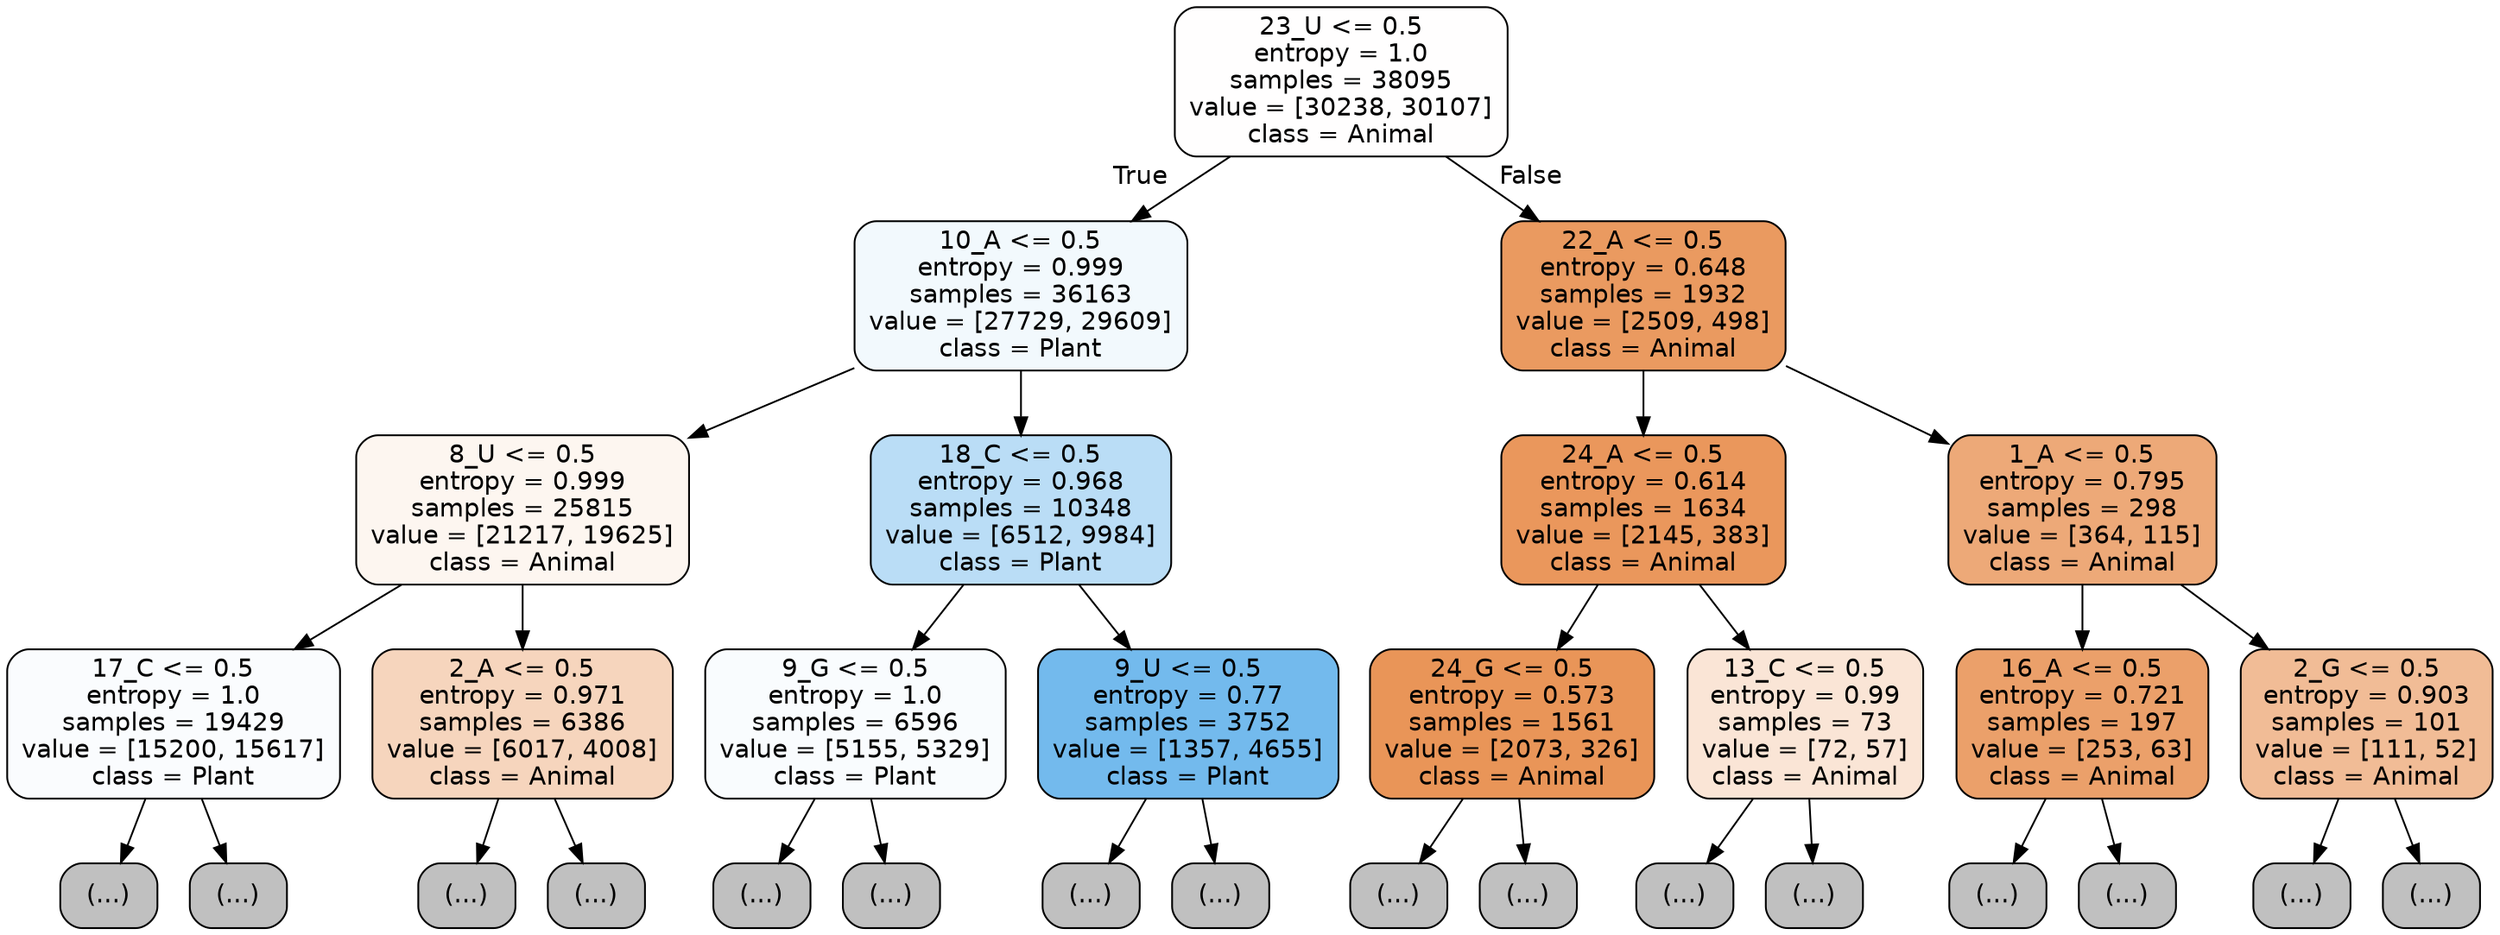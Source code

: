 digraph Tree {
node [shape=box, style="filled, rounded", color="black", fontname="helvetica"] ;
edge [fontname="helvetica"] ;
0 [label="23_U <= 0.5\nentropy = 1.0\nsamples = 38095\nvalue = [30238, 30107]\nclass = Animal", fillcolor="#fffefe"] ;
1 [label="10_A <= 0.5\nentropy = 0.999\nsamples = 36163\nvalue = [27729, 29609]\nclass = Plant", fillcolor="#f2f9fd"] ;
0 -> 1 [labeldistance=2.5, labelangle=45, headlabel="True"] ;
2 [label="8_U <= 0.5\nentropy = 0.999\nsamples = 25815\nvalue = [21217, 19625]\nclass = Animal", fillcolor="#fdf6f0"] ;
1 -> 2 ;
3 [label="17_C <= 0.5\nentropy = 1.0\nsamples = 19429\nvalue = [15200, 15617]\nclass = Plant", fillcolor="#fafcfe"] ;
2 -> 3 ;
4 [label="(...)", fillcolor="#C0C0C0"] ;
3 -> 4 ;
6761 [label="(...)", fillcolor="#C0C0C0"] ;
3 -> 6761 ;
8790 [label="2_A <= 0.5\nentropy = 0.971\nsamples = 6386\nvalue = [6017, 4008]\nclass = Animal", fillcolor="#f6d5bd"] ;
2 -> 8790 ;
8791 [label="(...)", fillcolor="#C0C0C0"] ;
8790 -> 8791 ;
11268 [label="(...)", fillcolor="#C0C0C0"] ;
8790 -> 11268 ;
12029 [label="18_C <= 0.5\nentropy = 0.968\nsamples = 10348\nvalue = [6512, 9984]\nclass = Plant", fillcolor="#baddf6"] ;
1 -> 12029 ;
12030 [label="9_G <= 0.5\nentropy = 1.0\nsamples = 6596\nvalue = [5155, 5329]\nclass = Plant", fillcolor="#f9fcfe"] ;
12029 -> 12030 ;
12031 [label="(...)", fillcolor="#C0C0C0"] ;
12030 -> 12031 ;
14046 [label="(...)", fillcolor="#C0C0C0"] ;
12030 -> 14046 ;
14983 [label="9_U <= 0.5\nentropy = 0.77\nsamples = 3752\nvalue = [1357, 4655]\nclass = Plant", fillcolor="#73baed"] ;
12029 -> 14983 ;
14984 [label="(...)", fillcolor="#C0C0C0"] ;
14983 -> 14984 ;
15695 [label="(...)", fillcolor="#C0C0C0"] ;
14983 -> 15695 ;
15858 [label="22_A <= 0.5\nentropy = 0.648\nsamples = 1932\nvalue = [2509, 498]\nclass = Animal", fillcolor="#ea9a60"] ;
0 -> 15858 [labeldistance=2.5, labelangle=-45, headlabel="False"] ;
15859 [label="24_A <= 0.5\nentropy = 0.614\nsamples = 1634\nvalue = [2145, 383]\nclass = Animal", fillcolor="#ea975c"] ;
15858 -> 15859 ;
15860 [label="24_G <= 0.5\nentropy = 0.573\nsamples = 1561\nvalue = [2073, 326]\nclass = Animal", fillcolor="#e99558"] ;
15859 -> 15860 ;
15861 [label="(...)", fillcolor="#C0C0C0"] ;
15860 -> 15861 ;
16300 [label="(...)", fillcolor="#C0C0C0"] ;
15860 -> 16300 ;
16379 [label="13_C <= 0.5\nentropy = 0.99\nsamples = 73\nvalue = [72, 57]\nclass = Animal", fillcolor="#fae5d6"] ;
15859 -> 16379 ;
16380 [label="(...)", fillcolor="#C0C0C0"] ;
16379 -> 16380 ;
16423 [label="(...)", fillcolor="#C0C0C0"] ;
16379 -> 16423 ;
16432 [label="1_A <= 0.5\nentropy = 0.795\nsamples = 298\nvalue = [364, 115]\nclass = Animal", fillcolor="#eda978"] ;
15858 -> 16432 ;
16433 [label="16_A <= 0.5\nentropy = 0.721\nsamples = 197\nvalue = [253, 63]\nclass = Animal", fillcolor="#eba06a"] ;
16432 -> 16433 ;
16434 [label="(...)", fillcolor="#C0C0C0"] ;
16433 -> 16434 ;
16523 [label="(...)", fillcolor="#C0C0C0"] ;
16433 -> 16523 ;
16536 [label="2_G <= 0.5\nentropy = 0.903\nsamples = 101\nvalue = [111, 52]\nclass = Animal", fillcolor="#f1bc96"] ;
16432 -> 16536 ;
16537 [label="(...)", fillcolor="#C0C0C0"] ;
16536 -> 16537 ;
16586 [label="(...)", fillcolor="#C0C0C0"] ;
16536 -> 16586 ;
}